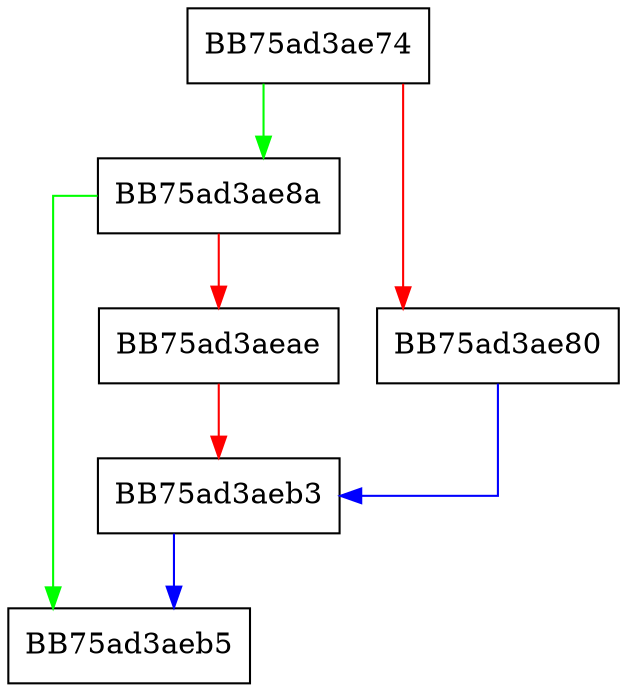digraph get_level {
  node [shape="box"];
  graph [splines=ortho];
  BB75ad3ae74 -> BB75ad3ae8a [color="green"];
  BB75ad3ae74 -> BB75ad3ae80 [color="red"];
  BB75ad3ae80 -> BB75ad3aeb3 [color="blue"];
  BB75ad3ae8a -> BB75ad3aeb5 [color="green"];
  BB75ad3ae8a -> BB75ad3aeae [color="red"];
  BB75ad3aeae -> BB75ad3aeb3 [color="red"];
  BB75ad3aeb3 -> BB75ad3aeb5 [color="blue"];
}